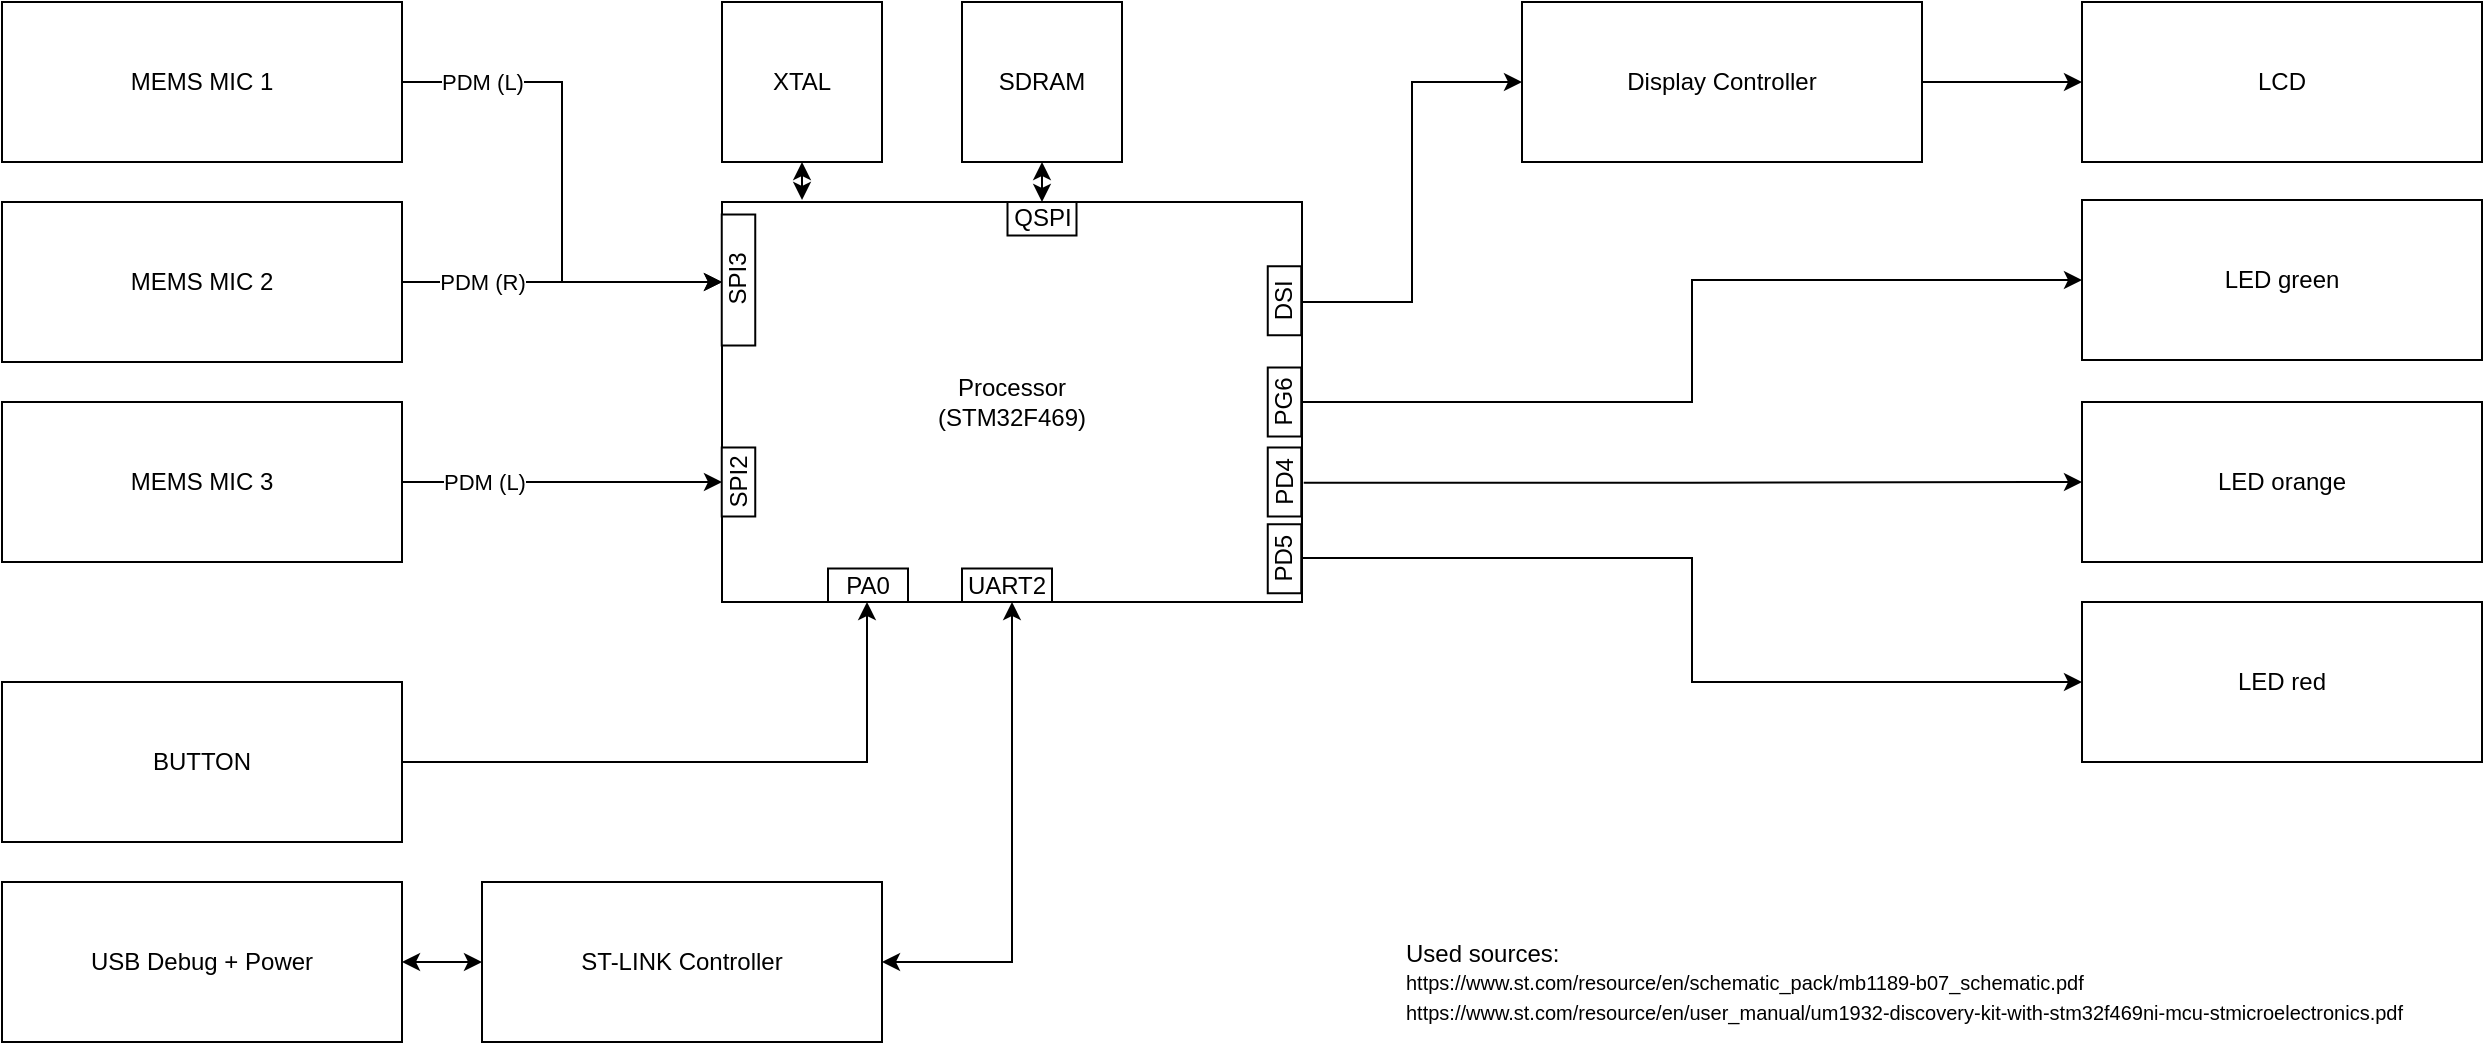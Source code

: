 <mxfile version="14.8.5" type="device"><diagram name="Page-1" id="90a13364-a465-7bf4-72fc-28e22215d7a0"><mxGraphModel dx="1203" dy="710" grid="1" gridSize="10" guides="1" tooltips="1" connect="1" arrows="1" fold="1" page="1" pageScale="1.5" pageWidth="1169" pageHeight="826" background="none" math="0" shadow="0"><root><mxCell id="0" style=";html=1;"/><mxCell id="1" style=";html=1;" parent="0"/><mxCell id="evqkJ7rx5rSSmqUqfubl-22" style="edgeStyle=orthogonalEdgeStyle;rounded=0;orthogonalLoop=1;jettySize=auto;html=1;exitX=1;exitY=0.25;exitDx=0;exitDy=0;entryX=0;entryY=0.5;entryDx=0;entryDy=0;" edge="1" parent="1" source="evqkJ7rx5rSSmqUqfubl-1" target="evqkJ7rx5rSSmqUqfubl-18"><mxGeometry relative="1" as="geometry"/></mxCell><mxCell id="evqkJ7rx5rSSmqUqfubl-41" style="edgeStyle=orthogonalEdgeStyle;rounded=0;orthogonalLoop=1;jettySize=auto;html=1;exitX=1;exitY=0.5;exitDx=0;exitDy=0;startArrow=none;startFill=0;entryX=0;entryY=0.5;entryDx=0;entryDy=0;" edge="1" parent="1" source="evqkJ7rx5rSSmqUqfubl-1" target="evqkJ7rx5rSSmqUqfubl-3"><mxGeometry relative="1" as="geometry"><mxPoint x="1250" y="480" as="targetPoint"/></mxGeometry></mxCell><mxCell id="evqkJ7rx5rSSmqUqfubl-44" style="edgeStyle=orthogonalEdgeStyle;rounded=0;orthogonalLoop=1;jettySize=auto;html=1;exitX=1.003;exitY=0.702;exitDx=0;exitDy=0;entryX=0;entryY=0.5;entryDx=0;entryDy=0;startArrow=none;startFill=0;exitPerimeter=0;" edge="1" parent="1" source="evqkJ7rx5rSSmqUqfubl-1" target="evqkJ7rx5rSSmqUqfubl-4"><mxGeometry relative="1" as="geometry"/></mxCell><mxCell id="evqkJ7rx5rSSmqUqfubl-47" style="edgeStyle=orthogonalEdgeStyle;rounded=0;orthogonalLoop=1;jettySize=auto;html=1;exitX=0.999;exitY=0.89;exitDx=0;exitDy=0;entryX=0;entryY=0.5;entryDx=0;entryDy=0;startArrow=none;startFill=0;exitPerimeter=0;" edge="1" parent="1" source="evqkJ7rx5rSSmqUqfubl-1" target="evqkJ7rx5rSSmqUqfubl-5"><mxGeometry relative="1" as="geometry"/></mxCell><mxCell id="evqkJ7rx5rSSmqUqfubl-1" value="Processor&lt;br&gt;(STM32F469)" style="rounded=0;whiteSpace=wrap;html=1;" vertex="1" parent="1"><mxGeometry x="660" y="440" width="290" height="200" as="geometry"/></mxCell><mxCell id="evqkJ7rx5rSSmqUqfubl-3" value="LED green" style="rounded=0;whiteSpace=wrap;html=1;" vertex="1" parent="1"><mxGeometry x="1340" y="439" width="200" height="80" as="geometry"/></mxCell><mxCell id="evqkJ7rx5rSSmqUqfubl-4" value="LED orange" style="rounded=0;whiteSpace=wrap;html=1;" vertex="1" parent="1"><mxGeometry x="1340" y="540" width="200" height="80" as="geometry"/></mxCell><mxCell id="evqkJ7rx5rSSmqUqfubl-5" value="LED red" style="rounded=0;whiteSpace=wrap;html=1;" vertex="1" parent="1"><mxGeometry x="1340" y="640" width="200" height="80" as="geometry"/></mxCell><mxCell id="evqkJ7rx5rSSmqUqfubl-11" style="edgeStyle=orthogonalEdgeStyle;rounded=0;orthogonalLoop=1;jettySize=auto;html=1;exitX=1;exitY=0.5;exitDx=0;exitDy=0;" edge="1" parent="1" source="evqkJ7rx5rSSmqUqfubl-6"><mxGeometry relative="1" as="geometry"><mxPoint x="660" y="480" as="targetPoint"/><Array as="points"><mxPoint x="580" y="380"/><mxPoint x="580" y="480"/></Array></mxGeometry></mxCell><mxCell id="evqkJ7rx5rSSmqUqfubl-13" value="PDM (L)" style="edgeLabel;html=1;align=center;verticalAlign=middle;resizable=0;points=[];" vertex="1" connectable="0" parent="evqkJ7rx5rSSmqUqfubl-11"><mxGeometry x="-0.579" y="-1" relative="1" as="geometry"><mxPoint x="-15" y="-1" as="offset"/></mxGeometry></mxCell><mxCell id="evqkJ7rx5rSSmqUqfubl-6" value="MEMS MIC 1" style="rounded=0;whiteSpace=wrap;html=1;" vertex="1" parent="1"><mxGeometry x="300" y="340" width="200" height="80" as="geometry"/></mxCell><mxCell id="evqkJ7rx5rSSmqUqfubl-14" value="PDM (R)" style="edgeStyle=orthogonalEdgeStyle;rounded=0;orthogonalLoop=1;jettySize=auto;html=1;exitX=1;exitY=0.5;exitDx=0;exitDy=0;" edge="1" parent="1" source="evqkJ7rx5rSSmqUqfubl-7"><mxGeometry x="-0.5" relative="1" as="geometry"><mxPoint x="660" y="480" as="targetPoint"/><mxPoint as="offset"/></mxGeometry></mxCell><mxCell id="evqkJ7rx5rSSmqUqfubl-7" value="MEMS&amp;nbsp;MIC 2" style="rounded=0;whiteSpace=wrap;html=1;" vertex="1" parent="1"><mxGeometry x="300" y="440" width="200" height="80" as="geometry"/></mxCell><mxCell id="evqkJ7rx5rSSmqUqfubl-15" style="edgeStyle=orthogonalEdgeStyle;rounded=0;orthogonalLoop=1;jettySize=auto;html=1;exitX=1;exitY=0.5;exitDx=0;exitDy=0;" edge="1" parent="1" source="evqkJ7rx5rSSmqUqfubl-8"><mxGeometry relative="1" as="geometry"><mxPoint x="660" y="580" as="targetPoint"/></mxGeometry></mxCell><mxCell id="evqkJ7rx5rSSmqUqfubl-16" value="PDM (L)" style="edgeLabel;html=1;align=center;verticalAlign=middle;resizable=0;points=[];" vertex="1" connectable="0" parent="evqkJ7rx5rSSmqUqfubl-15"><mxGeometry x="-0.633" y="-1" relative="1" as="geometry"><mxPoint x="11" y="-1" as="offset"/></mxGeometry></mxCell><mxCell id="evqkJ7rx5rSSmqUqfubl-8" value="MEMS&amp;nbsp;MIC 3" style="rounded=0;whiteSpace=wrap;html=1;" vertex="1" parent="1"><mxGeometry x="300" y="540" width="200" height="80" as="geometry"/></mxCell><mxCell id="evqkJ7rx5rSSmqUqfubl-30" style="edgeStyle=orthogonalEdgeStyle;rounded=0;orthogonalLoop=1;jettySize=auto;html=1;exitX=1;exitY=0.5;exitDx=0;exitDy=0;entryX=0.25;entryY=1;entryDx=0;entryDy=0;" edge="1" parent="1" source="evqkJ7rx5rSSmqUqfubl-9" target="evqkJ7rx5rSSmqUqfubl-1"><mxGeometry relative="1" as="geometry"/></mxCell><mxCell id="evqkJ7rx5rSSmqUqfubl-9" value="BUTTON" style="rounded=0;whiteSpace=wrap;html=1;" vertex="1" parent="1"><mxGeometry x="300" y="680" width="200" height="80" as="geometry"/></mxCell><mxCell id="evqkJ7rx5rSSmqUqfubl-23" style="edgeStyle=orthogonalEdgeStyle;rounded=0;orthogonalLoop=1;jettySize=auto;html=1;exitX=1;exitY=0.5;exitDx=0;exitDy=0;entryX=0;entryY=0.5;entryDx=0;entryDy=0;" edge="1" parent="1" source="evqkJ7rx5rSSmqUqfubl-18" target="evqkJ7rx5rSSmqUqfubl-19"><mxGeometry relative="1" as="geometry"><Array as="points"/></mxGeometry></mxCell><mxCell id="evqkJ7rx5rSSmqUqfubl-25" style="edgeStyle=orthogonalEdgeStyle;rounded=0;orthogonalLoop=1;jettySize=auto;html=1;exitX=0;exitY=0.5;exitDx=0;exitDy=0;entryX=0;entryY=0.5;entryDx=0;entryDy=0;" edge="1" parent="1" source="evqkJ7rx5rSSmqUqfubl-4" target="evqkJ7rx5rSSmqUqfubl-4"><mxGeometry relative="1" as="geometry"/></mxCell><mxCell id="evqkJ7rx5rSSmqUqfubl-18" value="Display Controller" style="rounded=0;whiteSpace=wrap;html=1;" vertex="1" parent="1"><mxGeometry x="1060" y="340" width="200" height="80" as="geometry"/></mxCell><mxCell id="evqkJ7rx5rSSmqUqfubl-19" value="LCD" style="rounded=0;whiteSpace=wrap;html=1;" vertex="1" parent="1"><mxGeometry x="1340" y="340" width="200" height="80" as="geometry"/></mxCell><mxCell id="evqkJ7rx5rSSmqUqfubl-31" value="USB Debug + Power" style="rounded=0;whiteSpace=wrap;html=1;" vertex="1" parent="1"><mxGeometry x="300" y="780" width="200" height="80" as="geometry"/></mxCell><mxCell id="evqkJ7rx5rSSmqUqfubl-45" style="edgeStyle=orthogonalEdgeStyle;rounded=0;orthogonalLoop=1;jettySize=auto;html=1;exitX=0;exitY=0.5;exitDx=0;exitDy=0;entryX=1;entryY=0.5;entryDx=0;entryDy=0;startArrow=classic;startFill=1;" edge="1" parent="1" source="evqkJ7rx5rSSmqUqfubl-32" target="evqkJ7rx5rSSmqUqfubl-31"><mxGeometry relative="1" as="geometry"/></mxCell><mxCell id="evqkJ7rx5rSSmqUqfubl-46" style="edgeStyle=orthogonalEdgeStyle;rounded=0;orthogonalLoop=1;jettySize=auto;html=1;exitX=1;exitY=0.5;exitDx=0;exitDy=0;entryX=0.5;entryY=1;entryDx=0;entryDy=0;startArrow=classic;startFill=1;" edge="1" parent="1" source="evqkJ7rx5rSSmqUqfubl-32" target="evqkJ7rx5rSSmqUqfubl-1"><mxGeometry relative="1" as="geometry"/></mxCell><mxCell id="evqkJ7rx5rSSmqUqfubl-32" value="ST-LINK Controller" style="rounded=0;whiteSpace=wrap;html=1;" vertex="1" parent="1"><mxGeometry x="540" y="780" width="200" height="80" as="geometry"/></mxCell><mxCell id="evqkJ7rx5rSSmqUqfubl-64" style="edgeStyle=orthogonalEdgeStyle;rounded=0;orthogonalLoop=1;jettySize=auto;html=1;exitX=0.5;exitY=1;exitDx=0;exitDy=0;entryX=0.138;entryY=-0.005;entryDx=0;entryDy=0;entryPerimeter=0;startArrow=classic;startFill=1;" edge="1" parent="1" source="evqkJ7rx5rSSmqUqfubl-33" target="evqkJ7rx5rSSmqUqfubl-1"><mxGeometry relative="1" as="geometry"/></mxCell><mxCell id="evqkJ7rx5rSSmqUqfubl-33" value="XTAL" style="rounded=0;whiteSpace=wrap;html=1;" vertex="1" parent="1"><mxGeometry x="660" y="340" width="80" height="80" as="geometry"/></mxCell><mxCell id="evqkJ7rx5rSSmqUqfubl-38" style="edgeStyle=orthogonalEdgeStyle;rounded=0;orthogonalLoop=1;jettySize=auto;html=1;exitX=0.5;exitY=1;exitDx=0;exitDy=0;startArrow=classic;startFill=1;" edge="1" parent="1" source="evqkJ7rx5rSSmqUqfubl-34"><mxGeometry relative="1" as="geometry"><mxPoint x="820" y="440" as="targetPoint"/></mxGeometry></mxCell><mxCell id="evqkJ7rx5rSSmqUqfubl-34" value="SDRAM" style="rounded=0;whiteSpace=wrap;html=1;" vertex="1" parent="1"><mxGeometry x="780" y="340" width="80" height="80" as="geometry"/></mxCell><mxCell id="evqkJ7rx5rSSmqUqfubl-48" value="SPI3" style="rounded=0;whiteSpace=wrap;html=1;rotation=-90;" vertex="1" parent="1"><mxGeometry x="635.5" y="470.63" width="65.5" height="16.75" as="geometry"/></mxCell><mxCell id="evqkJ7rx5rSSmqUqfubl-49" value="SPI2" style="rounded=0;whiteSpace=wrap;html=1;rotation=-90;" vertex="1" parent="1"><mxGeometry x="651" y="571.62" width="34.5" height="16.75" as="geometry"/></mxCell><mxCell id="evqkJ7rx5rSSmqUqfubl-50" value="QSPI" style="rounded=0;whiteSpace=wrap;html=1;rotation=0;" vertex="1" parent="1"><mxGeometry x="802.75" y="440" width="34.5" height="16.75" as="geometry"/></mxCell><mxCell id="evqkJ7rx5rSSmqUqfubl-51" value="PA0" style="rounded=0;whiteSpace=wrap;html=1;rotation=0;" vertex="1" parent="1"><mxGeometry x="713" y="623.25" width="40" height="16.75" as="geometry"/></mxCell><mxCell id="evqkJ7rx5rSSmqUqfubl-52" value="UART2" style="rounded=0;whiteSpace=wrap;html=1;rotation=0;" vertex="1" parent="1"><mxGeometry x="780" y="623.25" width="45" height="16.75" as="geometry"/></mxCell><mxCell id="evqkJ7rx5rSSmqUqfubl-53" value="DSI" style="rounded=0;whiteSpace=wrap;html=1;rotation=-90;" vertex="1" parent="1"><mxGeometry x="924" y="481" width="34.5" height="16.75" as="geometry"/></mxCell><mxCell id="evqkJ7rx5rSSmqUqfubl-57" value="PG6" style="rounded=0;whiteSpace=wrap;html=1;rotation=-90;" vertex="1" parent="1"><mxGeometry x="924" y="531.63" width="34.5" height="16.75" as="geometry"/></mxCell><mxCell id="evqkJ7rx5rSSmqUqfubl-58" value="PD4" style="rounded=0;whiteSpace=wrap;html=1;rotation=-90;" vertex="1" parent="1"><mxGeometry x="924" y="571.62" width="34.5" height="16.75" as="geometry"/></mxCell><mxCell id="evqkJ7rx5rSSmqUqfubl-59" value="PD5" style="rounded=0;whiteSpace=wrap;html=1;rotation=-90;" vertex="1" parent="1"><mxGeometry x="924" y="610" width="34.5" height="16.75" as="geometry"/></mxCell><mxCell id="evqkJ7rx5rSSmqUqfubl-60" value="Used sources:&amp;nbsp;&lt;br&gt;&lt;font style=&quot;font-size: 10px&quot;&gt;https://www.st.com/resource/en/schematic_pack/mb1189-b07_schematic.pdf&lt;br&gt;https://www.st.com/resource/en/user_manual/um1932-discovery-kit-with-stm32f469ni-mcu-stmicroelectronics.pdf&lt;/font&gt;" style="text;html=1;strokeColor=none;fillColor=none;align=left;verticalAlign=middle;whiteSpace=wrap;rounded=0;" vertex="1" parent="1"><mxGeometry x="1000" y="820" width="530" height="20" as="geometry"/></mxCell></root></mxGraphModel></diagram></mxfile>